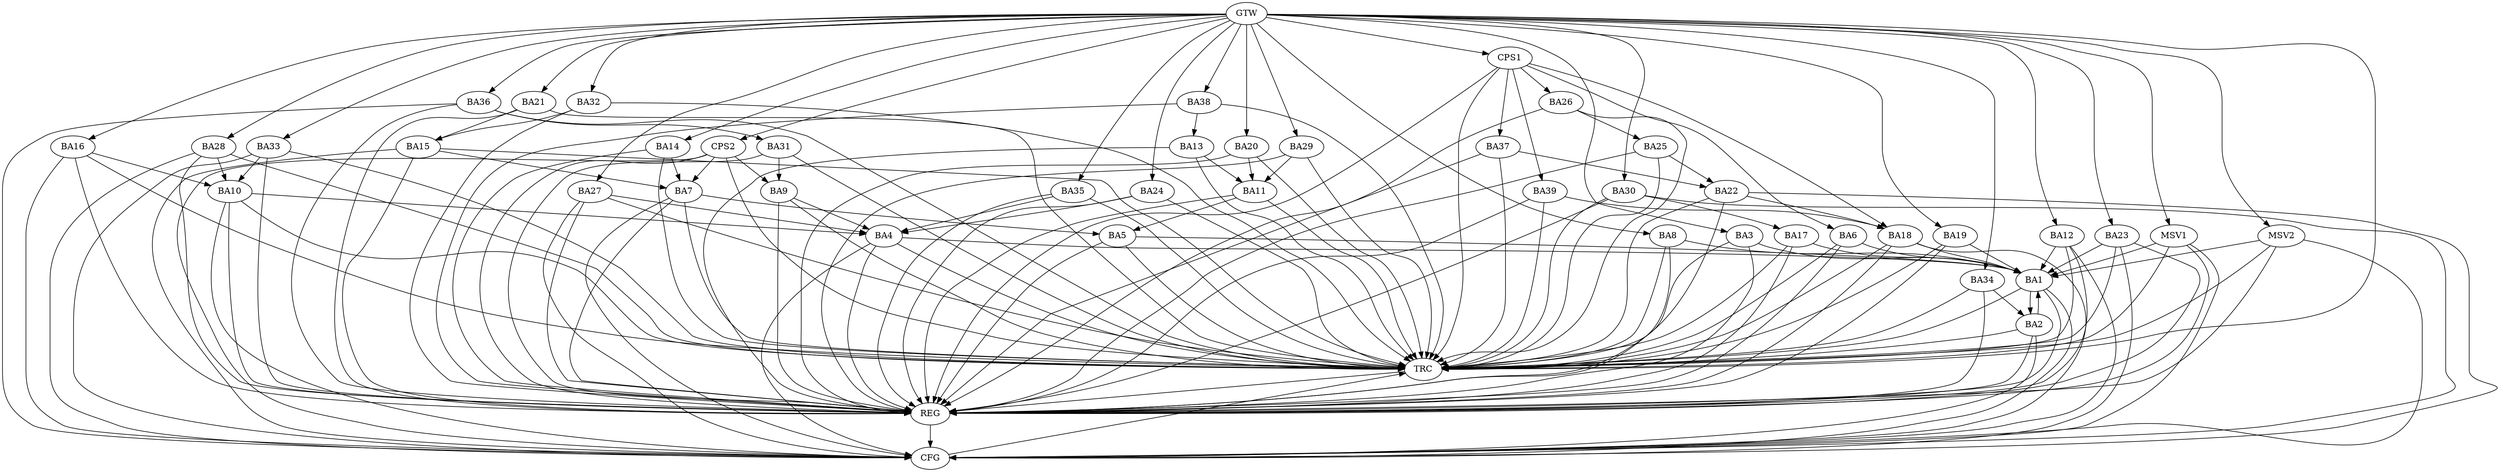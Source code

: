 strict digraph G {
  BA1 [ label="BA1" ];
  BA2 [ label="BA2" ];
  BA3 [ label="BA3" ];
  BA4 [ label="BA4" ];
  BA5 [ label="BA5" ];
  BA6 [ label="BA6" ];
  BA7 [ label="BA7" ];
  BA8 [ label="BA8" ];
  BA9 [ label="BA9" ];
  BA10 [ label="BA10" ];
  BA11 [ label="BA11" ];
  BA12 [ label="BA12" ];
  BA13 [ label="BA13" ];
  BA14 [ label="BA14" ];
  BA15 [ label="BA15" ];
  BA16 [ label="BA16" ];
  BA17 [ label="BA17" ];
  BA18 [ label="BA18" ];
  BA19 [ label="BA19" ];
  BA20 [ label="BA20" ];
  BA21 [ label="BA21" ];
  BA22 [ label="BA22" ];
  BA23 [ label="BA23" ];
  BA24 [ label="BA24" ];
  BA25 [ label="BA25" ];
  BA26 [ label="BA26" ];
  BA27 [ label="BA27" ];
  BA28 [ label="BA28" ];
  BA29 [ label="BA29" ];
  BA30 [ label="BA30" ];
  BA31 [ label="BA31" ];
  BA32 [ label="BA32" ];
  BA33 [ label="BA33" ];
  BA34 [ label="BA34" ];
  BA35 [ label="BA35" ];
  BA36 [ label="BA36" ];
  BA37 [ label="BA37" ];
  BA38 [ label="BA38" ];
  BA39 [ label="BA39" ];
  CPS1 [ label="CPS1" ];
  CPS2 [ label="CPS2" ];
  GTW [ label="GTW" ];
  REG [ label="REG" ];
  CFG [ label="CFG" ];
  TRC [ label="TRC" ];
  MSV1 [ label="MSV1" ];
  MSV2 [ label="MSV2" ];
  BA1 -> BA2;
  BA2 -> BA1;
  BA3 -> BA1;
  BA4 -> BA1;
  BA5 -> BA1;
  BA6 -> BA1;
  BA7 -> BA5;
  BA8 -> BA1;
  BA9 -> BA4;
  BA10 -> BA4;
  BA11 -> BA5;
  BA12 -> BA1;
  BA13 -> BA11;
  BA14 -> BA7;
  BA15 -> BA7;
  BA16 -> BA10;
  BA17 -> BA1;
  BA18 -> BA1;
  BA19 -> BA1;
  BA20 -> BA11;
  BA21 -> BA15;
  BA22 -> BA18;
  BA23 -> BA1;
  BA24 -> BA4;
  BA25 -> BA22;
  BA26 -> BA25;
  BA27 -> BA4;
  BA28 -> BA10;
  BA29 -> BA11;
  BA30 -> BA17;
  BA31 -> BA9;
  BA32 -> BA15;
  BA33 -> BA10;
  BA34 -> BA2;
  BA35 -> BA4;
  BA36 -> BA31;
  BA37 -> BA22;
  BA38 -> BA13;
  BA39 -> BA18;
  CPS1 -> BA26;
  CPS1 -> BA37;
  CPS1 -> BA18;
  CPS1 -> BA39;
  CPS1 -> BA6;
  CPS2 -> BA9;
  CPS2 -> BA7;
  GTW -> BA3;
  GTW -> BA8;
  GTW -> BA12;
  GTW -> BA14;
  GTW -> BA16;
  GTW -> BA19;
  GTW -> BA20;
  GTW -> BA21;
  GTW -> BA23;
  GTW -> BA24;
  GTW -> BA27;
  GTW -> BA28;
  GTW -> BA29;
  GTW -> BA30;
  GTW -> BA32;
  GTW -> BA33;
  GTW -> BA34;
  GTW -> BA35;
  GTW -> BA36;
  GTW -> BA38;
  GTW -> CPS1;
  GTW -> CPS2;
  BA1 -> REG;
  BA2 -> REG;
  BA3 -> REG;
  BA4 -> REG;
  BA5 -> REG;
  BA6 -> REG;
  BA7 -> REG;
  BA8 -> REG;
  BA9 -> REG;
  BA10 -> REG;
  BA11 -> REG;
  BA12 -> REG;
  BA13 -> REG;
  BA14 -> REG;
  BA15 -> REG;
  BA16 -> REG;
  BA17 -> REG;
  BA18 -> REG;
  BA19 -> REG;
  BA20 -> REG;
  BA21 -> REG;
  BA22 -> REG;
  BA23 -> REG;
  BA24 -> REG;
  BA25 -> REG;
  BA26 -> REG;
  BA27 -> REG;
  BA28 -> REG;
  BA29 -> REG;
  BA30 -> REG;
  BA31 -> REG;
  BA32 -> REG;
  BA33 -> REG;
  BA34 -> REG;
  BA35 -> REG;
  BA36 -> REG;
  BA37 -> REG;
  BA38 -> REG;
  BA39 -> REG;
  CPS1 -> REG;
  CPS2 -> REG;
  BA4 -> CFG;
  BA23 -> CFG;
  BA10 -> CFG;
  BA2 -> CFG;
  BA36 -> CFG;
  BA28 -> CFG;
  BA16 -> CFG;
  BA18 -> CFG;
  BA15 -> CFG;
  BA30 -> CFG;
  BA12 -> CFG;
  BA7 -> CFG;
  CPS2 -> CFG;
  BA22 -> CFG;
  BA27 -> CFG;
  BA1 -> CFG;
  BA33 -> CFG;
  REG -> CFG;
  BA1 -> TRC;
  BA2 -> TRC;
  BA3 -> TRC;
  BA4 -> TRC;
  BA5 -> TRC;
  BA6 -> TRC;
  BA7 -> TRC;
  BA8 -> TRC;
  BA9 -> TRC;
  BA10 -> TRC;
  BA11 -> TRC;
  BA12 -> TRC;
  BA13 -> TRC;
  BA14 -> TRC;
  BA15 -> TRC;
  BA16 -> TRC;
  BA17 -> TRC;
  BA18 -> TRC;
  BA19 -> TRC;
  BA20 -> TRC;
  BA21 -> TRC;
  BA22 -> TRC;
  BA23 -> TRC;
  BA24 -> TRC;
  BA25 -> TRC;
  BA26 -> TRC;
  BA27 -> TRC;
  BA28 -> TRC;
  BA29 -> TRC;
  BA30 -> TRC;
  BA31 -> TRC;
  BA32 -> TRC;
  BA33 -> TRC;
  BA34 -> TRC;
  BA35 -> TRC;
  BA36 -> TRC;
  BA37 -> TRC;
  BA38 -> TRC;
  BA39 -> TRC;
  CPS1 -> TRC;
  CPS2 -> TRC;
  GTW -> TRC;
  CFG -> TRC;
  TRC -> REG;
  MSV1 -> BA1;
  MSV2 -> BA1;
  GTW -> MSV1;
  MSV1 -> REG;
  MSV1 -> TRC;
  MSV1 -> CFG;
  GTW -> MSV2;
  MSV2 -> REG;
  MSV2 -> TRC;
  MSV2 -> CFG;
}

